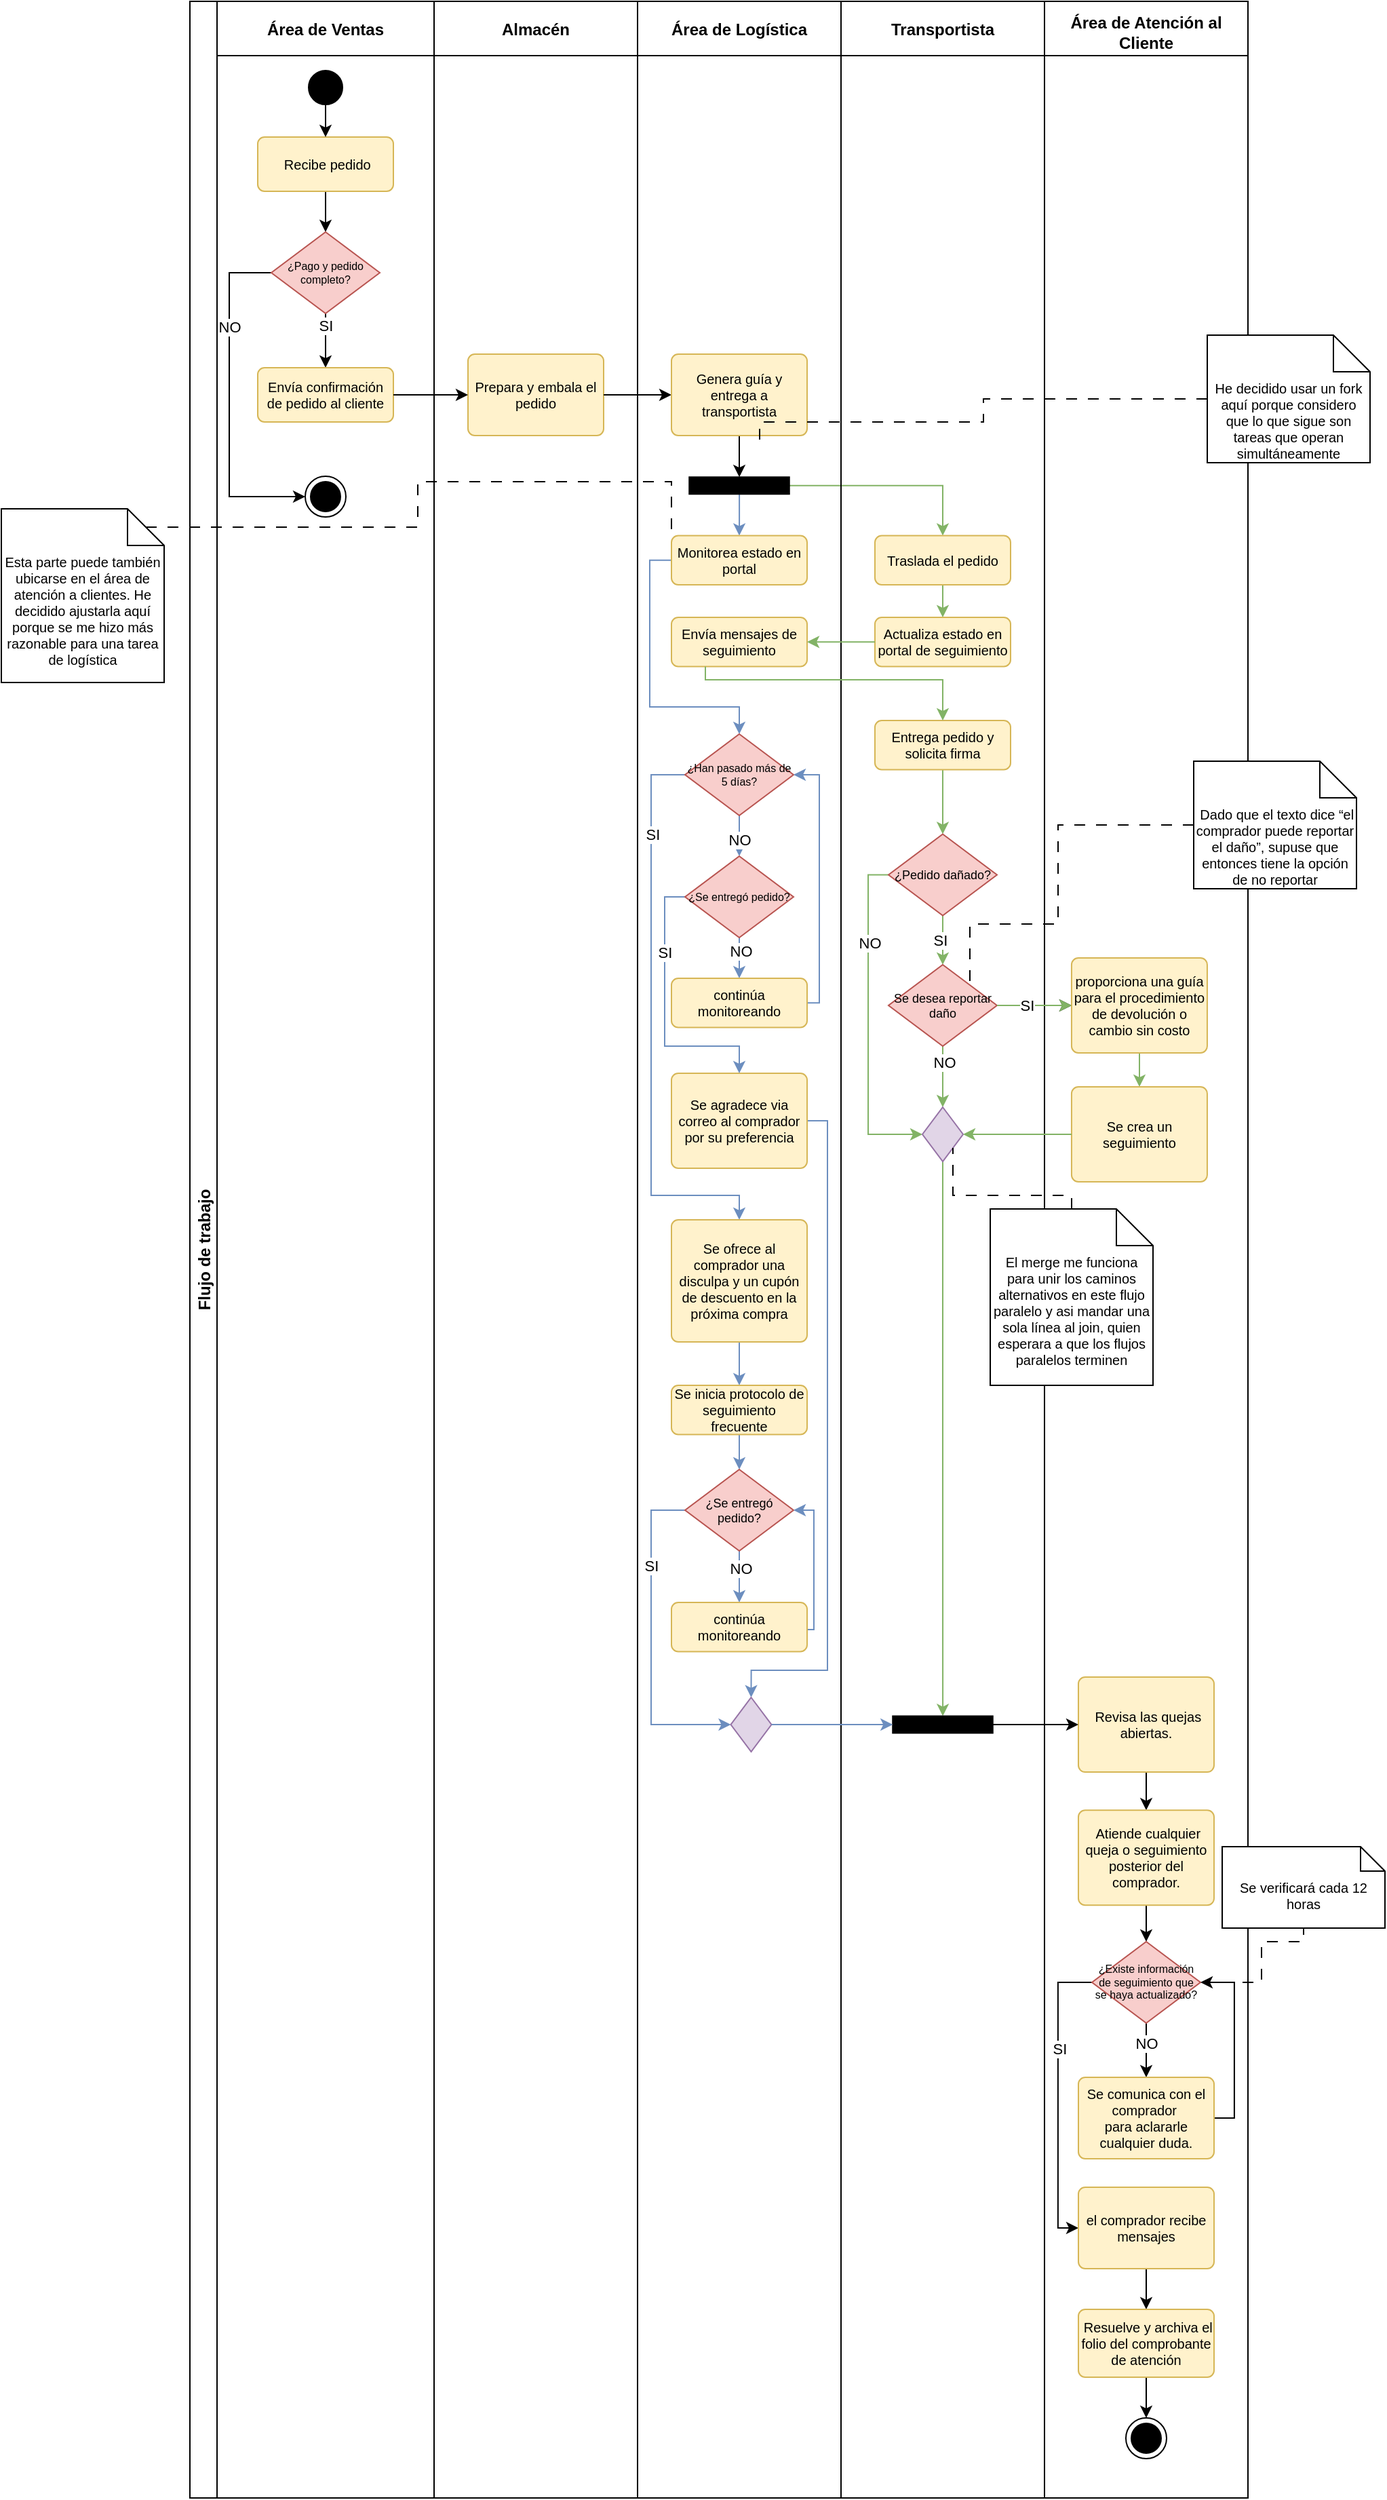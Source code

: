 <mxfile version="27.2.0">
  <diagram id="prtHgNgQTEPvFCAcTncT" name="Page-1">
    <mxGraphModel dx="1240" dy="719" grid="1" gridSize="10" guides="1" tooltips="1" connect="1" arrows="1" fold="1" page="1" pageScale="1" pageWidth="850" pageHeight="1100" math="0" shadow="0">
      <root>
        <mxCell id="0" />
        <mxCell id="1" parent="0" />
        <mxCell id="X4aFPbSFeugiYp7vMUb8-85" value="Flujo de trabajo" style="swimlane;childLayout=stackLayout;resizeParent=1;resizeParentMax=0;startSize=20;horizontal=0;horizontalStack=1;" parent="1" vertex="1">
          <mxGeometry x="179" y="50" width="780" height="1840" as="geometry" />
        </mxCell>
        <mxCell id="X4aFPbSFeugiYp7vMUb8-86" value="Área de Ventas" style="swimlane;startSize=40;" parent="X4aFPbSFeugiYp7vMUb8-85" vertex="1">
          <mxGeometry x="20" width="160" height="1840" as="geometry">
            <mxRectangle x="20" width="40" height="480" as="alternateBounds" />
          </mxGeometry>
        </mxCell>
        <mxCell id="X4aFPbSFeugiYp7vMUb8-97" style="edgeStyle=orthogonalEdgeStyle;rounded=0;orthogonalLoop=1;jettySize=auto;html=1;" parent="X4aFPbSFeugiYp7vMUb8-86" source="X4aFPbSFeugiYp7vMUb8-92" target="X4aFPbSFeugiYp7vMUb8-96" edge="1">
          <mxGeometry relative="1" as="geometry" />
        </mxCell>
        <mxCell id="X4aFPbSFeugiYp7vMUb8-92" value="&amp;nbsp;Recibe pedido" style="html=1;align=center;verticalAlign=middle;rounded=1;absoluteArcSize=1;arcSize=10;dashed=0;whiteSpace=wrap;fontSize=10;fillColor=#fff2cc;strokeColor=#d6b656;" parent="X4aFPbSFeugiYp7vMUb8-86" vertex="1">
          <mxGeometry x="30" y="100" width="100" height="40" as="geometry" />
        </mxCell>
        <mxCell id="X4aFPbSFeugiYp7vMUb8-112" style="edgeStyle=orthogonalEdgeStyle;rounded=0;orthogonalLoop=1;jettySize=auto;html=1;" parent="X4aFPbSFeugiYp7vMUb8-86" source="X4aFPbSFeugiYp7vMUb8-96" target="X4aFPbSFeugiYp7vMUb8-111" edge="1">
          <mxGeometry relative="1" as="geometry" />
        </mxCell>
        <mxCell id="X4aFPbSFeugiYp7vMUb8-113" value="SI" style="edgeLabel;html=1;align=center;verticalAlign=middle;resizable=0;points=[];" parent="X4aFPbSFeugiYp7vMUb8-112" connectable="0" vertex="1">
          <mxGeometry x="-0.582" relative="1" as="geometry">
            <mxPoint as="offset" />
          </mxGeometry>
        </mxCell>
        <mxCell id="X4aFPbSFeugiYp7vMUb8-292" style="edgeStyle=orthogonalEdgeStyle;rounded=0;orthogonalLoop=1;jettySize=auto;html=1;entryX=0;entryY=0.5;entryDx=0;entryDy=0;" parent="X4aFPbSFeugiYp7vMUb8-86" source="X4aFPbSFeugiYp7vMUb8-96" target="X4aFPbSFeugiYp7vMUb8-291" edge="1">
          <mxGeometry relative="1" as="geometry">
            <mxPoint x="59" y="370" as="targetPoint" />
            <Array as="points">
              <mxPoint x="9" y="200" />
              <mxPoint x="9" y="365" />
            </Array>
          </mxGeometry>
        </mxCell>
        <mxCell id="X4aFPbSFeugiYp7vMUb8-293" value="NO" style="edgeLabel;html=1;align=center;verticalAlign=middle;resizable=0;points=[];" parent="X4aFPbSFeugiYp7vMUb8-292" connectable="0" vertex="1">
          <mxGeometry x="-0.441" relative="1" as="geometry">
            <mxPoint as="offset" />
          </mxGeometry>
        </mxCell>
        <mxCell id="X4aFPbSFeugiYp7vMUb8-96" value="¿Pago y pedido completo?" style="rhombus;whiteSpace=wrap;fontSize=8;fillColor=#f8cecc;strokeColor=#b85450;" parent="X4aFPbSFeugiYp7vMUb8-86" vertex="1">
          <mxGeometry x="40" y="170" width="80" height="60" as="geometry" />
        </mxCell>
        <mxCell id="X4aFPbSFeugiYp7vMUb8-111" value="Envía confirmación de pedido al cliente" style="html=1;align=center;verticalAlign=middle;rounded=1;absoluteArcSize=1;arcSize=10;dashed=0;whiteSpace=wrap;fontSize=10;fillColor=#fff2cc;strokeColor=#d6b656;" parent="X4aFPbSFeugiYp7vMUb8-86" vertex="1">
          <mxGeometry x="30" y="270" width="100" height="40" as="geometry" />
        </mxCell>
        <mxCell id="X4aFPbSFeugiYp7vMUb8-291" value="" style="ellipse;html=1;shape=endState;fillColor=strokeColor;" parent="X4aFPbSFeugiYp7vMUb8-86" vertex="1">
          <mxGeometry x="65" y="350" width="30" height="30" as="geometry" />
        </mxCell>
        <mxCell id="X4aFPbSFeugiYp7vMUb8-299" style="edgeStyle=orthogonalEdgeStyle;rounded=0;orthogonalLoop=1;jettySize=auto;html=1;" parent="X4aFPbSFeugiYp7vMUb8-86" source="X4aFPbSFeugiYp7vMUb8-298" target="X4aFPbSFeugiYp7vMUb8-92" edge="1">
          <mxGeometry relative="1" as="geometry" />
        </mxCell>
        <mxCell id="X4aFPbSFeugiYp7vMUb8-298" value="" style="ellipse;fillColor=strokeColor;html=1;" parent="X4aFPbSFeugiYp7vMUb8-86" vertex="1">
          <mxGeometry x="67.5" y="51" width="25" height="25" as="geometry" />
        </mxCell>
        <mxCell id="X4aFPbSFeugiYp7vMUb8-87" value="Almacén" style="swimlane;startSize=40;" parent="X4aFPbSFeugiYp7vMUb8-85" vertex="1">
          <mxGeometry x="180" width="150" height="1840" as="geometry" />
        </mxCell>
        <mxCell id="X4aFPbSFeugiYp7vMUb8-114" value="Prepara y embala el pedido" style="html=1;align=center;verticalAlign=middle;rounded=1;absoluteArcSize=1;arcSize=10;dashed=0;whiteSpace=wrap;fontSize=10;fillColor=#fff2cc;strokeColor=#d6b656;" parent="X4aFPbSFeugiYp7vMUb8-87" vertex="1">
          <mxGeometry x="25" y="260" width="100" height="60" as="geometry" />
        </mxCell>
        <mxCell id="X4aFPbSFeugiYp7vMUb8-120" style="edgeStyle=orthogonalEdgeStyle;rounded=0;orthogonalLoop=1;jettySize=auto;html=1;" parent="X4aFPbSFeugiYp7vMUb8-85" source="X4aFPbSFeugiYp7vMUb8-111" target="X4aFPbSFeugiYp7vMUb8-114" edge="1">
          <mxGeometry relative="1" as="geometry" />
        </mxCell>
        <mxCell id="X4aFPbSFeugiYp7vMUb8-123" style="edgeStyle=orthogonalEdgeStyle;rounded=0;orthogonalLoop=1;jettySize=auto;html=1;fillColor=#d5e8d4;strokeColor=#82b366;" parent="X4aFPbSFeugiYp7vMUb8-85" source="X4aFPbSFeugiYp7vMUb8-117" target="X4aFPbSFeugiYp7vMUb8-122" edge="1">
          <mxGeometry relative="1" as="geometry" />
        </mxCell>
        <mxCell id="X4aFPbSFeugiYp7vMUb8-191" style="edgeStyle=orthogonalEdgeStyle;rounded=0;orthogonalLoop=1;jettySize=auto;html=1;" parent="X4aFPbSFeugiYp7vMUb8-85" source="X4aFPbSFeugiYp7vMUb8-114" target="X4aFPbSFeugiYp7vMUb8-116" edge="1">
          <mxGeometry relative="1" as="geometry" />
        </mxCell>
        <mxCell id="X4aFPbSFeugiYp7vMUb8-240" value="" style="edgeStyle=orthogonalEdgeStyle;rounded=0;orthogonalLoop=1;jettySize=auto;html=1;" parent="X4aFPbSFeugiYp7vMUb8-85" source="X4aFPbSFeugiYp7vMUb8-190" target="X4aFPbSFeugiYp7vMUb8-237" edge="1">
          <mxGeometry relative="1" as="geometry" />
        </mxCell>
        <mxCell id="X4aFPbSFeugiYp7vMUb8-88" value="Área de Logística" style="swimlane;startSize=40;" parent="X4aFPbSFeugiYp7vMUb8-85" vertex="1">
          <mxGeometry x="330" width="150" height="1840" as="geometry" />
        </mxCell>
        <mxCell id="X4aFPbSFeugiYp7vMUb8-121" style="edgeStyle=orthogonalEdgeStyle;rounded=0;orthogonalLoop=1;jettySize=auto;html=1;" parent="X4aFPbSFeugiYp7vMUb8-88" source="X4aFPbSFeugiYp7vMUb8-116" target="X4aFPbSFeugiYp7vMUb8-117" edge="1">
          <mxGeometry relative="1" as="geometry" />
        </mxCell>
        <mxCell id="X4aFPbSFeugiYp7vMUb8-116" value="Genera guía y entrega a transportista" style="html=1;align=center;verticalAlign=middle;rounded=1;absoluteArcSize=1;arcSize=10;dashed=0;whiteSpace=wrap;fontSize=10;fillColor=#fff2cc;strokeColor=#d6b656;" parent="X4aFPbSFeugiYp7vMUb8-88" vertex="1">
          <mxGeometry x="25.0" y="260" width="100" height="60" as="geometry" />
        </mxCell>
        <mxCell id="X4aFPbSFeugiYp7vMUb8-188" style="edgeStyle=orthogonalEdgeStyle;rounded=0;orthogonalLoop=1;jettySize=auto;html=1;fillColor=#dae8fc;strokeColor=#6c8ebf;" parent="X4aFPbSFeugiYp7vMUb8-88" source="X4aFPbSFeugiYp7vMUb8-117" target="X4aFPbSFeugiYp7vMUb8-124" edge="1">
          <mxGeometry relative="1" as="geometry" />
        </mxCell>
        <mxCell id="X4aFPbSFeugiYp7vMUb8-117" value="" style="html=1;points=[];perimeter=orthogonalPerimeter;fillColor=strokeColor;rotation=90;" parent="X4aFPbSFeugiYp7vMUb8-88" vertex="1">
          <mxGeometry x="68.75" y="320" width="12.5" height="73.75" as="geometry" />
        </mxCell>
        <mxCell id="L2wEwtjs7o9WBdXOs2I6-11" style="edgeStyle=orthogonalEdgeStyle;rounded=0;orthogonalLoop=1;jettySize=auto;html=1;entryX=0.5;entryY=0;entryDx=0;entryDy=0;fillColor=#dae8fc;strokeColor=#6c8ebf;" edge="1" parent="X4aFPbSFeugiYp7vMUb8-88" source="X4aFPbSFeugiYp7vMUb8-124" target="L2wEwtjs7o9WBdXOs2I6-8">
          <mxGeometry relative="1" as="geometry">
            <mxPoint x="20" y="540" as="targetPoint" />
            <Array as="points">
              <mxPoint x="9" y="412" />
              <mxPoint x="9" y="520" />
              <mxPoint x="75" y="520" />
            </Array>
          </mxGeometry>
        </mxCell>
        <mxCell id="X4aFPbSFeugiYp7vMUb8-124" value="Monitorea estado en portal" style="html=1;align=center;verticalAlign=middle;rounded=1;absoluteArcSize=1;arcSize=10;dashed=0;whiteSpace=wrap;fontSize=10;fillColor=#fff2cc;strokeColor=#d6b656;" parent="X4aFPbSFeugiYp7vMUb8-88" vertex="1">
          <mxGeometry x="25" y="393.75" width="100" height="36.24" as="geometry" />
        </mxCell>
        <mxCell id="X4aFPbSFeugiYp7vMUb8-173" value="Envía mensajes de seguimiento" style="html=1;align=center;verticalAlign=middle;rounded=1;absoluteArcSize=1;arcSize=10;dashed=0;whiteSpace=wrap;fontSize=10;fillColor=#fff2cc;strokeColor=#d6b656;" parent="X4aFPbSFeugiYp7vMUb8-88" vertex="1">
          <mxGeometry x="25" y="454" width="100" height="36.24" as="geometry" />
        </mxCell>
        <mxCell id="L2wEwtjs7o9WBdXOs2I6-83" style="edgeStyle=orthogonalEdgeStyle;rounded=0;orthogonalLoop=1;jettySize=auto;html=1;entryX=0.5;entryY=0;entryDx=0;entryDy=0;fillColor=#dae8fc;strokeColor=#6c8ebf;" edge="1" parent="X4aFPbSFeugiYp7vMUb8-88" source="X4aFPbSFeugiYp7vMUb8-231" target="L2wEwtjs7o9WBdXOs2I6-84">
          <mxGeometry relative="1" as="geometry">
            <mxPoint x="140" y="1280" as="targetPoint" />
            <Array as="points">
              <mxPoint x="140" y="825" />
              <mxPoint x="140" y="1230" />
              <mxPoint x="84" y="1230" />
            </Array>
          </mxGeometry>
        </mxCell>
        <mxCell id="X4aFPbSFeugiYp7vMUb8-231" value="&lt;div&gt;&lt;div&gt;Se agradece via correo al comprador por su preferencia&lt;/div&gt;&lt;/div&gt;" style="html=1;align=center;verticalAlign=middle;rounded=1;absoluteArcSize=1;arcSize=10;dashed=0;whiteSpace=wrap;fontSize=10;fillColor=#fff2cc;strokeColor=#d6b656;" parent="X4aFPbSFeugiYp7vMUb8-88" vertex="1">
          <mxGeometry x="25" y="790" width="100" height="70" as="geometry" />
        </mxCell>
        <mxCell id="L2wEwtjs7o9WBdXOs2I6-41" style="edgeStyle=orthogonalEdgeStyle;rounded=0;orthogonalLoop=1;jettySize=auto;html=1;fillColor=#dae8fc;strokeColor=#6c8ebf;" edge="1" parent="X4aFPbSFeugiYp7vMUb8-88" source="L2wEwtjs7o9WBdXOs2I6-8" target="L2wEwtjs7o9WBdXOs2I6-18">
          <mxGeometry relative="1" as="geometry">
            <Array as="points">
              <mxPoint x="75" y="620" />
              <mxPoint x="75" y="620" />
            </Array>
          </mxGeometry>
        </mxCell>
        <mxCell id="L2wEwtjs7o9WBdXOs2I6-43" value="NO" style="edgeLabel;html=1;align=center;verticalAlign=middle;resizable=0;points=[];" vertex="1" connectable="0" parent="L2wEwtjs7o9WBdXOs2I6-41">
          <mxGeometry x="0.213" y="1" relative="1" as="geometry">
            <mxPoint x="-1" as="offset" />
          </mxGeometry>
        </mxCell>
        <mxCell id="L2wEwtjs7o9WBdXOs2I6-52" style="edgeStyle=orthogonalEdgeStyle;rounded=0;orthogonalLoop=1;jettySize=auto;html=1;entryX=0.5;entryY=0;entryDx=0;entryDy=0;fillColor=#dae8fc;strokeColor=#6c8ebf;" edge="1" parent="X4aFPbSFeugiYp7vMUb8-88" source="L2wEwtjs7o9WBdXOs2I6-8" target="X4aFPbSFeugiYp7vMUb8-183">
          <mxGeometry relative="1" as="geometry">
            <mxPoint x="35" y="910" as="targetPoint" />
            <Array as="points">
              <mxPoint x="10" y="570" />
              <mxPoint x="10" y="880" />
              <mxPoint x="75" y="880" />
            </Array>
          </mxGeometry>
        </mxCell>
        <mxCell id="L2wEwtjs7o9WBdXOs2I6-53" value="SI" style="edgeLabel;html=1;align=center;verticalAlign=middle;resizable=0;points=[];" vertex="1" connectable="0" parent="L2wEwtjs7o9WBdXOs2I6-52">
          <mxGeometry x="-0.556" y="1" relative="1" as="geometry">
            <mxPoint y="-24" as="offset" />
          </mxGeometry>
        </mxCell>
        <mxCell id="L2wEwtjs7o9WBdXOs2I6-8" value="¿Han pasado más de 5 días?" style="rhombus;whiteSpace=wrap;fontSize=8;fillColor=#f8cecc;strokeColor=#b85450;" vertex="1" parent="X4aFPbSFeugiYp7vMUb8-88">
          <mxGeometry x="35" y="540" width="80" height="60" as="geometry" />
        </mxCell>
        <mxCell id="L2wEwtjs7o9WBdXOs2I6-48" style="edgeStyle=orthogonalEdgeStyle;rounded=0;orthogonalLoop=1;jettySize=auto;html=1;fillColor=#dae8fc;strokeColor=#6c8ebf;" edge="1" parent="X4aFPbSFeugiYp7vMUb8-88" source="L2wEwtjs7o9WBdXOs2I6-18" target="L2wEwtjs7o9WBdXOs2I6-19">
          <mxGeometry relative="1" as="geometry" />
        </mxCell>
        <mxCell id="L2wEwtjs7o9WBdXOs2I6-49" value="NO" style="edgeLabel;html=1;align=center;verticalAlign=middle;resizable=0;points=[];" vertex="1" connectable="0" parent="L2wEwtjs7o9WBdXOs2I6-48">
          <mxGeometry x="0.5" y="1" relative="1" as="geometry">
            <mxPoint y="-8" as="offset" />
          </mxGeometry>
        </mxCell>
        <mxCell id="L2wEwtjs7o9WBdXOs2I6-57" style="edgeStyle=orthogonalEdgeStyle;rounded=0;orthogonalLoop=1;jettySize=auto;html=1;entryX=0.5;entryY=0;entryDx=0;entryDy=0;fillColor=#dae8fc;strokeColor=#6c8ebf;" edge="1" parent="X4aFPbSFeugiYp7vMUb8-88" source="L2wEwtjs7o9WBdXOs2I6-18" target="X4aFPbSFeugiYp7vMUb8-231">
          <mxGeometry relative="1" as="geometry">
            <Array as="points">
              <mxPoint x="20" y="660" />
              <mxPoint x="20" y="770" />
              <mxPoint x="75" y="770" />
            </Array>
          </mxGeometry>
        </mxCell>
        <mxCell id="L2wEwtjs7o9WBdXOs2I6-61" value="SI" style="edgeLabel;html=1;align=center;verticalAlign=middle;resizable=0;points=[];" vertex="1" connectable="0" parent="L2wEwtjs7o9WBdXOs2I6-57">
          <mxGeometry x="-0.44" relative="1" as="geometry">
            <mxPoint as="offset" />
          </mxGeometry>
        </mxCell>
        <mxCell id="L2wEwtjs7o9WBdXOs2I6-18" value="¿Se entregó pedido?" style="rhombus;whiteSpace=wrap;fontSize=8;fillColor=#f8cecc;strokeColor=#b85450;" vertex="1" parent="X4aFPbSFeugiYp7vMUb8-88">
          <mxGeometry x="35" y="630" width="80" height="60" as="geometry" />
        </mxCell>
        <mxCell id="L2wEwtjs7o9WBdXOs2I6-50" style="edgeStyle=orthogonalEdgeStyle;rounded=0;orthogonalLoop=1;jettySize=auto;html=1;entryX=1;entryY=0.5;entryDx=0;entryDy=0;fillColor=#dae8fc;strokeColor=#6c8ebf;" edge="1" parent="X4aFPbSFeugiYp7vMUb8-88" source="L2wEwtjs7o9WBdXOs2I6-19" target="L2wEwtjs7o9WBdXOs2I6-8">
          <mxGeometry relative="1" as="geometry">
            <Array as="points">
              <mxPoint x="134" y="738" />
              <mxPoint x="134" y="570" />
            </Array>
          </mxGeometry>
        </mxCell>
        <mxCell id="L2wEwtjs7o9WBdXOs2I6-19" value="continúa monitoreando" style="html=1;align=center;verticalAlign=middle;rounded=1;absoluteArcSize=1;arcSize=10;dashed=0;whiteSpace=wrap;fontSize=10;fillColor=#fff2cc;strokeColor=#d6b656;" vertex="1" parent="X4aFPbSFeugiYp7vMUb8-88">
          <mxGeometry x="25" y="720" width="100" height="36.24" as="geometry" />
        </mxCell>
        <mxCell id="L2wEwtjs7o9WBdXOs2I6-65" style="edgeStyle=orthogonalEdgeStyle;rounded=0;orthogonalLoop=1;jettySize=auto;html=1;fillColor=#dae8fc;strokeColor=#6c8ebf;" edge="1" parent="X4aFPbSFeugiYp7vMUb8-88" source="X4aFPbSFeugiYp7vMUb8-183" target="L2wEwtjs7o9WBdXOs2I6-64">
          <mxGeometry relative="1" as="geometry" />
        </mxCell>
        <mxCell id="X4aFPbSFeugiYp7vMUb8-183" value="&lt;div&gt;Se&amp;nbsp;&lt;span style=&quot;background-color: transparent; color: light-dark(rgb(0, 0, 0), rgb(255, 255, 255));&quot;&gt;ofrece al comprador una disculpa y un cupón de descuento en la próxima compra&lt;/span&gt;&lt;/div&gt;" style="html=1;align=center;verticalAlign=middle;rounded=1;absoluteArcSize=1;arcSize=10;dashed=0;whiteSpace=wrap;fontSize=10;fillColor=#fff2cc;strokeColor=#d6b656;" parent="X4aFPbSFeugiYp7vMUb8-88" vertex="1">
          <mxGeometry x="25" y="898" width="100" height="90" as="geometry" />
        </mxCell>
        <mxCell id="L2wEwtjs7o9WBdXOs2I6-67" style="edgeStyle=orthogonalEdgeStyle;rounded=0;orthogonalLoop=1;jettySize=auto;html=1;fillColor=#dae8fc;strokeColor=#6c8ebf;" edge="1" parent="X4aFPbSFeugiYp7vMUb8-88" source="L2wEwtjs7o9WBdXOs2I6-64" target="L2wEwtjs7o9WBdXOs2I6-66">
          <mxGeometry relative="1" as="geometry" />
        </mxCell>
        <mxCell id="L2wEwtjs7o9WBdXOs2I6-64" value="Se inicia protocolo de seguimiento frecuente" style="html=1;align=center;verticalAlign=middle;rounded=1;absoluteArcSize=1;arcSize=10;dashed=0;whiteSpace=wrap;fontSize=10;fillColor=#fff2cc;strokeColor=#d6b656;" vertex="1" parent="X4aFPbSFeugiYp7vMUb8-88">
          <mxGeometry x="25" y="1020" width="100" height="36.24" as="geometry" />
        </mxCell>
        <mxCell id="L2wEwtjs7o9WBdXOs2I6-69" style="edgeStyle=orthogonalEdgeStyle;rounded=0;orthogonalLoop=1;jettySize=auto;html=1;fillColor=#dae8fc;strokeColor=#6c8ebf;" edge="1" parent="X4aFPbSFeugiYp7vMUb8-88" source="L2wEwtjs7o9WBdXOs2I6-66" target="L2wEwtjs7o9WBdXOs2I6-68">
          <mxGeometry relative="1" as="geometry" />
        </mxCell>
        <mxCell id="L2wEwtjs7o9WBdXOs2I6-71" value="NO" style="edgeLabel;html=1;align=center;verticalAlign=middle;resizable=0;points=[];" vertex="1" connectable="0" parent="L2wEwtjs7o9WBdXOs2I6-69">
          <mxGeometry x="-0.395" y="1" relative="1" as="geometry">
            <mxPoint as="offset" />
          </mxGeometry>
        </mxCell>
        <mxCell id="L2wEwtjs7o9WBdXOs2I6-85" style="edgeStyle=orthogonalEdgeStyle;rounded=0;orthogonalLoop=1;jettySize=auto;html=1;entryX=0;entryY=0.5;entryDx=0;entryDy=0;fillColor=#dae8fc;strokeColor=#6c8ebf;" edge="1" parent="X4aFPbSFeugiYp7vMUb8-88" source="L2wEwtjs7o9WBdXOs2I6-66" target="L2wEwtjs7o9WBdXOs2I6-84">
          <mxGeometry relative="1" as="geometry">
            <Array as="points">
              <mxPoint x="10" y="1112" />
              <mxPoint x="10" y="1270" />
            </Array>
          </mxGeometry>
        </mxCell>
        <mxCell id="L2wEwtjs7o9WBdXOs2I6-86" value="SI" style="edgeLabel;html=1;align=center;verticalAlign=middle;resizable=0;points=[];" vertex="1" connectable="0" parent="L2wEwtjs7o9WBdXOs2I6-85">
          <mxGeometry x="-0.457" relative="1" as="geometry">
            <mxPoint as="offset" />
          </mxGeometry>
        </mxCell>
        <mxCell id="L2wEwtjs7o9WBdXOs2I6-66" value="¿Se entregó pedido?" style="rhombus;whiteSpace=wrap;fontSize=9;fillColor=#f8cecc;strokeColor=#b85450;" vertex="1" parent="X4aFPbSFeugiYp7vMUb8-88">
          <mxGeometry x="35" y="1082" width="80" height="60" as="geometry" />
        </mxCell>
        <mxCell id="L2wEwtjs7o9WBdXOs2I6-81" style="edgeStyle=orthogonalEdgeStyle;rounded=0;orthogonalLoop=1;jettySize=auto;html=1;entryX=1;entryY=0.5;entryDx=0;entryDy=0;fillColor=#dae8fc;strokeColor=#6c8ebf;" edge="1" parent="X4aFPbSFeugiYp7vMUb8-88" source="L2wEwtjs7o9WBdXOs2I6-68" target="L2wEwtjs7o9WBdXOs2I6-66">
          <mxGeometry relative="1" as="geometry">
            <Array as="points">
              <mxPoint x="130" y="1200" />
              <mxPoint x="130" y="1112" />
            </Array>
          </mxGeometry>
        </mxCell>
        <mxCell id="L2wEwtjs7o9WBdXOs2I6-68" value="continúa monitoreando" style="html=1;align=center;verticalAlign=middle;rounded=1;absoluteArcSize=1;arcSize=10;dashed=0;whiteSpace=wrap;fontSize=10;fillColor=#fff2cc;strokeColor=#d6b656;" vertex="1" parent="X4aFPbSFeugiYp7vMUb8-88">
          <mxGeometry x="25" y="1180" width="100" height="36.24" as="geometry" />
        </mxCell>
        <mxCell id="L2wEwtjs7o9WBdXOs2I6-84" value="" style="rhombus;fillColor=#e1d5e7;strokeColor=#9673a6;" vertex="1" parent="X4aFPbSFeugiYp7vMUb8-88">
          <mxGeometry x="68.75" y="1250" width="30" height="40" as="geometry" />
        </mxCell>
        <mxCell id="X4aFPbSFeugiYp7vMUb8-90" value="Transportista" style="swimlane;startSize=40;" parent="X4aFPbSFeugiYp7vMUb8-85" vertex="1">
          <mxGeometry x="480" width="150" height="1840" as="geometry" />
        </mxCell>
        <mxCell id="L2wEwtjs7o9WBdXOs2I6-6" style="edgeStyle=orthogonalEdgeStyle;rounded=0;orthogonalLoop=1;jettySize=auto;html=1;fillColor=#d5e8d4;strokeColor=#82b366;" edge="1" parent="X4aFPbSFeugiYp7vMUb8-90" source="X4aFPbSFeugiYp7vMUb8-122" target="X4aFPbSFeugiYp7vMUb8-128">
          <mxGeometry relative="1" as="geometry" />
        </mxCell>
        <mxCell id="X4aFPbSFeugiYp7vMUb8-122" value="Traslada el pedido" style="html=1;align=center;verticalAlign=middle;rounded=1;absoluteArcSize=1;arcSize=10;dashed=0;whiteSpace=wrap;fontSize=10;fillColor=#fff2cc;strokeColor=#d6b656;" parent="X4aFPbSFeugiYp7vMUb8-90" vertex="1">
          <mxGeometry x="25" y="393.75" width="100" height="36.24" as="geometry" />
        </mxCell>
        <mxCell id="X4aFPbSFeugiYp7vMUb8-128" value="Actualiza estado en portal de seguimiento" style="html=1;align=center;verticalAlign=middle;rounded=1;absoluteArcSize=1;arcSize=10;dashed=0;whiteSpace=wrap;fontSize=10;fillColor=#fff2cc;strokeColor=#d6b656;" parent="X4aFPbSFeugiYp7vMUb8-90" vertex="1">
          <mxGeometry x="25" y="454" width="100" height="36.24" as="geometry" />
        </mxCell>
        <mxCell id="X4aFPbSFeugiYp7vMUb8-134" style="edgeStyle=orthogonalEdgeStyle;rounded=0;orthogonalLoop=1;jettySize=auto;html=1;fillColor=#d5e8d4;strokeColor=#82b366;" parent="X4aFPbSFeugiYp7vMUb8-90" source="X4aFPbSFeugiYp7vMUb8-129" target="X4aFPbSFeugiYp7vMUb8-131" edge="1">
          <mxGeometry relative="1" as="geometry" />
        </mxCell>
        <mxCell id="X4aFPbSFeugiYp7vMUb8-129" value="Entrega pedido y solicita firma" style="html=1;align=center;verticalAlign=middle;rounded=1;absoluteArcSize=1;arcSize=10;dashed=0;whiteSpace=wrap;fontSize=10;fillColor=#fff2cc;strokeColor=#d6b656;" parent="X4aFPbSFeugiYp7vMUb8-90" vertex="1">
          <mxGeometry x="25" y="530" width="100" height="36.24" as="geometry" />
        </mxCell>
        <mxCell id="X4aFPbSFeugiYp7vMUb8-238" style="edgeStyle=orthogonalEdgeStyle;rounded=0;orthogonalLoop=1;jettySize=auto;html=1;fillColor=#d5e8d4;strokeColor=#82b366;" parent="X4aFPbSFeugiYp7vMUb8-90" source="X4aFPbSFeugiYp7vMUb8-131" target="X4aFPbSFeugiYp7vMUb8-190" edge="1">
          <mxGeometry relative="1" as="geometry" />
        </mxCell>
        <mxCell id="X4aFPbSFeugiYp7vMUb8-239" value="SI" style="edgeLabel;html=1;align=center;verticalAlign=middle;resizable=0;points=[];" parent="X4aFPbSFeugiYp7vMUb8-238" connectable="0" vertex="1">
          <mxGeometry x="0.161" y="-2" relative="1" as="geometry">
            <mxPoint as="offset" />
          </mxGeometry>
        </mxCell>
        <mxCell id="L2wEwtjs7o9WBdXOs2I6-75" style="edgeStyle=orthogonalEdgeStyle;rounded=0;orthogonalLoop=1;jettySize=auto;html=1;entryX=0;entryY=0.5;entryDx=0;entryDy=0;fillColor=#d5e8d4;strokeColor=#82b366;" edge="1" parent="X4aFPbSFeugiYp7vMUb8-90" source="X4aFPbSFeugiYp7vMUb8-131" target="wYbwdzO72vhCXfVXJBvd-8">
          <mxGeometry relative="1" as="geometry">
            <Array as="points">
              <mxPoint x="20" y="644" />
              <mxPoint x="20" y="835" />
            </Array>
          </mxGeometry>
        </mxCell>
        <mxCell id="L2wEwtjs7o9WBdXOs2I6-78" value="NO" style="edgeLabel;html=1;align=center;verticalAlign=middle;resizable=0;points=[];" vertex="1" connectable="0" parent="L2wEwtjs7o9WBdXOs2I6-75">
          <mxGeometry x="-0.468" y="1" relative="1" as="geometry">
            <mxPoint as="offset" />
          </mxGeometry>
        </mxCell>
        <mxCell id="X4aFPbSFeugiYp7vMUb8-131" value="¿Pedido dañado?" style="rhombus;whiteSpace=wrap;fontSize=9;fillColor=#f8cecc;strokeColor=#b85450;" parent="X4aFPbSFeugiYp7vMUb8-90" vertex="1">
          <mxGeometry x="35" y="613.75" width="80" height="60" as="geometry" />
        </mxCell>
        <mxCell id="L2wEwtjs7o9WBdXOs2I6-76" style="edgeStyle=orthogonalEdgeStyle;rounded=0;orthogonalLoop=1;jettySize=auto;html=1;fillColor=#d5e8d4;strokeColor=#82b366;" edge="1" parent="X4aFPbSFeugiYp7vMUb8-90" source="X4aFPbSFeugiYp7vMUb8-190" target="wYbwdzO72vhCXfVXJBvd-8">
          <mxGeometry relative="1" as="geometry" />
        </mxCell>
        <mxCell id="L2wEwtjs7o9WBdXOs2I6-77" value="NO" style="edgeLabel;html=1;align=center;verticalAlign=middle;resizable=0;points=[];" vertex="1" connectable="0" parent="L2wEwtjs7o9WBdXOs2I6-76">
          <mxGeometry x="-0.497" y="1" relative="1" as="geometry">
            <mxPoint as="offset" />
          </mxGeometry>
        </mxCell>
        <mxCell id="X4aFPbSFeugiYp7vMUb8-190" value="Se desea reportar daño" style="rhombus;whiteSpace=wrap;fontSize=9;fillColor=#f8cecc;strokeColor=#b85450;" parent="X4aFPbSFeugiYp7vMUb8-90" vertex="1">
          <mxGeometry x="35" y="710" width="80" height="60" as="geometry" />
        </mxCell>
        <mxCell id="L2wEwtjs7o9WBdXOs2I6-88" style="edgeStyle=orthogonalEdgeStyle;rounded=0;orthogonalLoop=1;jettySize=auto;html=1;fillColor=#d5e8d4;strokeColor=#82b366;" edge="1" parent="X4aFPbSFeugiYp7vMUb8-90" source="wYbwdzO72vhCXfVXJBvd-8" target="L2wEwtjs7o9WBdXOs2I6-80">
          <mxGeometry relative="1" as="geometry" />
        </mxCell>
        <mxCell id="wYbwdzO72vhCXfVXJBvd-8" value="" style="rhombus;fillColor=#e1d5e7;strokeColor=#9673a6;" parent="X4aFPbSFeugiYp7vMUb8-90" vertex="1">
          <mxGeometry x="60" y="815" width="30" height="40" as="geometry" />
        </mxCell>
        <mxCell id="L2wEwtjs7o9WBdXOs2I6-80" value="" style="html=1;points=[];perimeter=orthogonalPerimeter;fillColor=strokeColor;rotation=90;" vertex="1" parent="X4aFPbSFeugiYp7vMUb8-90">
          <mxGeometry x="68.75" y="1233.13" width="12.5" height="73.75" as="geometry" />
        </mxCell>
        <mxCell id="X4aFPbSFeugiYp7vMUb8-91" value="Área de Atención al Cliente" style="swimlane;startSize=40;whiteSpace=wrap;verticalAlign=bottom;" parent="X4aFPbSFeugiYp7vMUb8-85" vertex="1">
          <mxGeometry x="630" width="150" height="1840" as="geometry" />
        </mxCell>
        <mxCell id="L2wEwtjs7o9WBdXOs2I6-91" style="edgeStyle=orthogonalEdgeStyle;rounded=0;orthogonalLoop=1;jettySize=auto;html=1;fillColor=#d5e8d4;strokeColor=#82b366;" edge="1" parent="X4aFPbSFeugiYp7vMUb8-91" source="X4aFPbSFeugiYp7vMUb8-237" target="L2wEwtjs7o9WBdXOs2I6-90">
          <mxGeometry relative="1" as="geometry">
            <Array as="points">
              <mxPoint x="70" y="790" />
              <mxPoint x="70" y="790" />
            </Array>
          </mxGeometry>
        </mxCell>
        <mxCell id="X4aFPbSFeugiYp7vMUb8-237" value="&lt;div&gt;proporciona una guía para el procedimiento de devolución o cambio sin costo&lt;/div&gt;" style="html=1;align=center;verticalAlign=middle;rounded=1;absoluteArcSize=1;arcSize=10;dashed=0;whiteSpace=wrap;fontSize=10;fillColor=#fff2cc;strokeColor=#d6b656;" parent="X4aFPbSFeugiYp7vMUb8-91" vertex="1">
          <mxGeometry x="19.97" y="705" width="100" height="70" as="geometry" />
        </mxCell>
        <mxCell id="X4aFPbSFeugiYp7vMUb8-251" style="edgeStyle=orthogonalEdgeStyle;rounded=0;orthogonalLoop=1;jettySize=auto;html=1;" parent="X4aFPbSFeugiYp7vMUb8-91" source="X4aFPbSFeugiYp7vMUb8-248" target="X4aFPbSFeugiYp7vMUb8-250" edge="1">
          <mxGeometry relative="1" as="geometry" />
        </mxCell>
        <mxCell id="X4aFPbSFeugiYp7vMUb8-248" value="&lt;div&gt;&amp;nbsp;Revisa las quejas abiertas.&lt;/div&gt;" style="html=1;align=center;verticalAlign=middle;rounded=1;absoluteArcSize=1;arcSize=10;dashed=0;whiteSpace=wrap;fontSize=10;fillColor=#fff2cc;strokeColor=#d6b656;" parent="X4aFPbSFeugiYp7vMUb8-91" vertex="1">
          <mxGeometry x="24.99" y="1235.01" width="100" height="70" as="geometry" />
        </mxCell>
        <mxCell id="L2wEwtjs7o9WBdXOs2I6-121" style="edgeStyle=orthogonalEdgeStyle;rounded=0;orthogonalLoop=1;jettySize=auto;html=1;" edge="1" parent="X4aFPbSFeugiYp7vMUb8-91" source="X4aFPbSFeugiYp7vMUb8-250" target="L2wEwtjs7o9WBdXOs2I6-98">
          <mxGeometry relative="1" as="geometry" />
        </mxCell>
        <mxCell id="X4aFPbSFeugiYp7vMUb8-250" value="&lt;div&gt;&amp;nbsp;Atiende cualquier queja o seguimiento posterior del comprador.&lt;/div&gt;" style="html=1;align=center;verticalAlign=middle;rounded=1;absoluteArcSize=1;arcSize=10;dashed=0;whiteSpace=wrap;fontSize=10;fillColor=#fff2cc;strokeColor=#d6b656;" parent="X4aFPbSFeugiYp7vMUb8-91" vertex="1">
          <mxGeometry x="24.99" y="1333.13" width="100" height="70" as="geometry" />
        </mxCell>
        <mxCell id="L2wEwtjs7o9WBdXOs2I6-90" value="&lt;div&gt;Se crea un seguimiento&lt;/div&gt;" style="html=1;align=center;verticalAlign=middle;rounded=1;absoluteArcSize=1;arcSize=10;dashed=0;whiteSpace=wrap;fontSize=10;fillColor=#fff2cc;strokeColor=#d6b656;" vertex="1" parent="X4aFPbSFeugiYp7vMUb8-91">
          <mxGeometry x="19.97" y="800" width="100" height="70" as="geometry" />
        </mxCell>
        <mxCell id="L2wEwtjs7o9WBdXOs2I6-114" style="edgeStyle=orthogonalEdgeStyle;rounded=0;orthogonalLoop=1;jettySize=auto;html=1;" edge="1" parent="X4aFPbSFeugiYp7vMUb8-91" source="L2wEwtjs7o9WBdXOs2I6-98" target="L2wEwtjs7o9WBdXOs2I6-113">
          <mxGeometry relative="1" as="geometry" />
        </mxCell>
        <mxCell id="L2wEwtjs7o9WBdXOs2I6-115" value="NO" style="edgeLabel;html=1;align=center;verticalAlign=middle;resizable=0;points=[];" vertex="1" connectable="0" parent="L2wEwtjs7o9WBdXOs2I6-114">
          <mxGeometry x="-0.281" y="-1" relative="1" as="geometry">
            <mxPoint x="1" as="offset" />
          </mxGeometry>
        </mxCell>
        <mxCell id="L2wEwtjs7o9WBdXOs2I6-119" style="edgeStyle=orthogonalEdgeStyle;rounded=0;orthogonalLoop=1;jettySize=auto;html=1;entryX=0;entryY=0.5;entryDx=0;entryDy=0;" edge="1" parent="X4aFPbSFeugiYp7vMUb8-91" source="L2wEwtjs7o9WBdXOs2I6-98" target="L2wEwtjs7o9WBdXOs2I6-101">
          <mxGeometry relative="1" as="geometry">
            <Array as="points">
              <mxPoint x="9.97" y="1460" />
              <mxPoint x="9.97" y="1641" />
            </Array>
          </mxGeometry>
        </mxCell>
        <mxCell id="L2wEwtjs7o9WBdXOs2I6-120" value="SI" style="edgeLabel;html=1;align=center;verticalAlign=middle;resizable=0;points=[];" vertex="1" connectable="0" parent="L2wEwtjs7o9WBdXOs2I6-119">
          <mxGeometry x="-0.335" y="1" relative="1" as="geometry">
            <mxPoint as="offset" />
          </mxGeometry>
        </mxCell>
        <mxCell id="L2wEwtjs7o9WBdXOs2I6-98" value="¿Existe información de seguimiento que se haya actualizado?" style="rhombus;whiteSpace=wrap;fontSize=8;fillColor=#f8cecc;strokeColor=#b85450;" vertex="1" parent="X4aFPbSFeugiYp7vMUb8-91">
          <mxGeometry x="35.0" y="1430" width="80" height="60" as="geometry" />
        </mxCell>
        <mxCell id="L2wEwtjs7o9WBdXOs2I6-110" style="edgeStyle=orthogonalEdgeStyle;rounded=0;orthogonalLoop=1;jettySize=auto;html=1;" edge="1" parent="X4aFPbSFeugiYp7vMUb8-91" source="L2wEwtjs7o9WBdXOs2I6-101" target="L2wEwtjs7o9WBdXOs2I6-105">
          <mxGeometry relative="1" as="geometry" />
        </mxCell>
        <mxCell id="L2wEwtjs7o9WBdXOs2I6-101" value="&lt;span style=&quot;caret-color: rgba(0, 0, 0, 0);&quot;&gt;el comprador recibe mensajes&lt;/span&gt;" style="html=1;align=center;verticalAlign=middle;rounded=1;absoluteArcSize=1;arcSize=10;dashed=0;whiteSpace=wrap;fontSize=10;fillColor=#fff2cc;strokeColor=#d6b656;" vertex="1" parent="X4aFPbSFeugiYp7vMUb8-91">
          <mxGeometry x="25.0" y="1611" width="100" height="60" as="geometry" />
        </mxCell>
        <mxCell id="L2wEwtjs7o9WBdXOs2I6-111" style="edgeStyle=orthogonalEdgeStyle;rounded=0;orthogonalLoop=1;jettySize=auto;html=1;entryX=0.5;entryY=0;entryDx=0;entryDy=0;" edge="1" parent="X4aFPbSFeugiYp7vMUb8-91" source="L2wEwtjs7o9WBdXOs2I6-105" target="L2wEwtjs7o9WBdXOs2I6-106">
          <mxGeometry relative="1" as="geometry" />
        </mxCell>
        <mxCell id="L2wEwtjs7o9WBdXOs2I6-105" value="&lt;div&gt;&amp;nbsp;Resuelve y archiva el folio del comprobante de atención&lt;/div&gt;" style="html=1;align=center;verticalAlign=middle;rounded=1;absoluteArcSize=1;arcSize=10;dashed=0;whiteSpace=wrap;fontSize=10;fillColor=#fff2cc;strokeColor=#d6b656;" vertex="1" parent="X4aFPbSFeugiYp7vMUb8-91">
          <mxGeometry x="25.0" y="1701" width="100" height="50" as="geometry" />
        </mxCell>
        <mxCell id="L2wEwtjs7o9WBdXOs2I6-106" value="" style="ellipse;html=1;shape=endState;fillColor=strokeColor;" vertex="1" parent="X4aFPbSFeugiYp7vMUb8-91">
          <mxGeometry x="60.0" y="1781" width="30" height="30" as="geometry" />
        </mxCell>
        <mxCell id="L2wEwtjs7o9WBdXOs2I6-118" style="edgeStyle=orthogonalEdgeStyle;rounded=0;orthogonalLoop=1;jettySize=auto;html=1;entryX=1;entryY=0.5;entryDx=0;entryDy=0;" edge="1" parent="X4aFPbSFeugiYp7vMUb8-91" source="L2wEwtjs7o9WBdXOs2I6-113" target="L2wEwtjs7o9WBdXOs2I6-98">
          <mxGeometry relative="1" as="geometry">
            <Array as="points">
              <mxPoint x="139.97" y="1560" />
              <mxPoint x="139.97" y="1460" />
            </Array>
          </mxGeometry>
        </mxCell>
        <mxCell id="L2wEwtjs7o9WBdXOs2I6-113" value="&lt;div&gt;Se comunica con el comprador&amp;nbsp;&lt;/div&gt;&lt;div&gt;para aclararle cualquier duda.&lt;/div&gt;" style="html=1;align=center;verticalAlign=middle;rounded=1;absoluteArcSize=1;arcSize=10;dashed=0;whiteSpace=wrap;fontSize=10;fillColor=#fff2cc;strokeColor=#d6b656;" vertex="1" parent="X4aFPbSFeugiYp7vMUb8-91">
          <mxGeometry x="25.0" y="1530" width="100" height="60" as="geometry" />
        </mxCell>
        <mxCell id="wYbwdzO72vhCXfVXJBvd-4" value="" style="edgeStyle=orthogonalEdgeStyle;rounded=0;orthogonalLoop=1;jettySize=auto;html=1;fillColor=#d5e8d4;strokeColor=#82b366;" parent="X4aFPbSFeugiYp7vMUb8-85" source="X4aFPbSFeugiYp7vMUb8-190" target="X4aFPbSFeugiYp7vMUb8-237" edge="1">
          <mxGeometry relative="1" as="geometry" />
        </mxCell>
        <mxCell id="wYbwdzO72vhCXfVXJBvd-7" value="SI" style="edgeLabel;html=1;align=center;verticalAlign=middle;resizable=0;points=[];" parent="wYbwdzO72vhCXfVXJBvd-4" connectable="0" vertex="1">
          <mxGeometry x="-0.2" relative="1" as="geometry">
            <mxPoint as="offset" />
          </mxGeometry>
        </mxCell>
        <mxCell id="L2wEwtjs7o9WBdXOs2I6-7" style="edgeStyle=orthogonalEdgeStyle;rounded=0;orthogonalLoop=1;jettySize=auto;html=1;fillColor=#d5e8d4;strokeColor=#82b366;" edge="1" parent="X4aFPbSFeugiYp7vMUb8-85" source="X4aFPbSFeugiYp7vMUb8-128" target="X4aFPbSFeugiYp7vMUb8-173">
          <mxGeometry relative="1" as="geometry" />
        </mxCell>
        <mxCell id="L2wEwtjs7o9WBdXOs2I6-16" style="edgeStyle=orthogonalEdgeStyle;rounded=0;orthogonalLoop=1;jettySize=auto;html=1;entryX=0.5;entryY=0;entryDx=0;entryDy=0;fillColor=#d5e8d4;strokeColor=#82b366;" edge="1" parent="X4aFPbSFeugiYp7vMUb8-85" source="X4aFPbSFeugiYp7vMUb8-173" target="X4aFPbSFeugiYp7vMUb8-129">
          <mxGeometry relative="1" as="geometry">
            <Array as="points">
              <mxPoint x="380" y="500" />
              <mxPoint x="555" y="500" />
            </Array>
          </mxGeometry>
        </mxCell>
        <mxCell id="L2wEwtjs7o9WBdXOs2I6-89" style="edgeStyle=orthogonalEdgeStyle;rounded=0;orthogonalLoop=1;jettySize=auto;html=1;fillColor=#dae8fc;strokeColor=#6c8ebf;" edge="1" parent="X4aFPbSFeugiYp7vMUb8-85" source="L2wEwtjs7o9WBdXOs2I6-84" target="L2wEwtjs7o9WBdXOs2I6-80">
          <mxGeometry relative="1" as="geometry" />
        </mxCell>
        <mxCell id="L2wEwtjs7o9WBdXOs2I6-92" style="edgeStyle=orthogonalEdgeStyle;rounded=0;orthogonalLoop=1;jettySize=auto;html=1;entryX=1;entryY=0.5;entryDx=0;entryDy=0;fillColor=#d5e8d4;strokeColor=#82b366;" edge="1" parent="X4aFPbSFeugiYp7vMUb8-85" source="L2wEwtjs7o9WBdXOs2I6-90" target="wYbwdzO72vhCXfVXJBvd-8">
          <mxGeometry relative="1" as="geometry" />
        </mxCell>
        <mxCell id="L2wEwtjs7o9WBdXOs2I6-93" style="edgeStyle=orthogonalEdgeStyle;rounded=0;orthogonalLoop=1;jettySize=auto;html=1;" edge="1" parent="X4aFPbSFeugiYp7vMUb8-85" source="L2wEwtjs7o9WBdXOs2I6-80" target="X4aFPbSFeugiYp7vMUb8-248">
          <mxGeometry relative="1" as="geometry" />
        </mxCell>
        <mxCell id="X4aFPbSFeugiYp7vMUb8-287" style="edgeStyle=orthogonalEdgeStyle;rounded=0;orthogonalLoop=1;jettySize=auto;html=1;entryX=0;entryY=0;entryDx=0;entryDy=0;exitX=0;exitY=0;exitDx=106.5;exitDy=13.5;exitPerimeter=0;dashed=1;dashPattern=8 8;endArrow=none;endFill=0;" parent="1" source="X4aFPbSFeugiYp7vMUb8-281" target="X4aFPbSFeugiYp7vMUb8-124" edge="1">
          <mxGeometry relative="1" as="geometry" />
        </mxCell>
        <mxCell id="X4aFPbSFeugiYp7vMUb8-281" value="&lt;div&gt;&lt;span style=&quot;background-color: transparent; color: light-dark(rgb(0, 0, 0), rgb(255, 255, 255));&quot;&gt;Esta parte puede también ubicarse en el área de atención a clientes. He decidido ajustarla aquí porque se me hizo más razonable para una tarea de logística&lt;/span&gt;&lt;/div&gt;" style="shape=note2;boundedLbl=1;whiteSpace=wrap;html=1;size=27;verticalAlign=top;align=center;fontSize=10;" parent="1" vertex="1">
          <mxGeometry x="40" y="424" width="120" height="128" as="geometry" />
        </mxCell>
        <mxCell id="X4aFPbSFeugiYp7vMUb8-286" style="edgeStyle=orthogonalEdgeStyle;rounded=0;orthogonalLoop=1;jettySize=auto;html=1;dashed=1;dashPattern=8 8;endArrow=none;endFill=0;" parent="1" source="X4aFPbSFeugiYp7vMUb8-285" edge="1">
          <mxGeometry relative="1" as="geometry">
            <mxPoint x="599" y="380" as="targetPoint" />
            <Array as="points">
              <mxPoint x="764" y="343" />
              <mxPoint x="764" y="360" />
              <mxPoint x="599" y="360" />
            </Array>
          </mxGeometry>
        </mxCell>
        <mxCell id="X4aFPbSFeugiYp7vMUb8-285" value="He decidido usar un fork aquí porque considero que lo que sigue son tareas que operan simultáneamente" style="shape=note2;boundedLbl=1;whiteSpace=wrap;html=1;size=27;verticalAlign=top;align=center;fontSize=10;" parent="1" vertex="1">
          <mxGeometry x="929" y="296" width="120" height="94" as="geometry" />
        </mxCell>
        <mxCell id="X4aFPbSFeugiYp7vMUb8-289" style="edgeStyle=orthogonalEdgeStyle;rounded=0;orthogonalLoop=1;jettySize=auto;html=1;entryX=1;entryY=0;entryDx=0;entryDy=0;dashed=1;dashPattern=8 8;endArrow=none;endFill=0;exitX=0;exitY=0.5;exitDx=0;exitDy=0;exitPerimeter=0;" parent="1" source="X4aFPbSFeugiYp7vMUb8-288" target="X4aFPbSFeugiYp7vMUb8-190" edge="1">
          <mxGeometry relative="1" as="geometry">
            <Array as="points">
              <mxPoint x="819" y="657" />
              <mxPoint x="819" y="730" />
              <mxPoint x="754" y="730" />
            </Array>
          </mxGeometry>
        </mxCell>
        <mxCell id="X4aFPbSFeugiYp7vMUb8-288" value="&amp;nbsp;Dado que el texto dice “el comprador puede reportar el daño”, supuse que entonces tiene la opción de no reportar" style="shape=note2;boundedLbl=1;whiteSpace=wrap;html=1;size=27;verticalAlign=top;align=center;fontSize=10;" parent="1" vertex="1">
          <mxGeometry x="919" y="610" width="120" height="94" as="geometry" />
        </mxCell>
        <mxCell id="L2wEwtjs7o9WBdXOs2I6-122" value="Se verificará cada 12 horas" style="shape=note2;boundedLbl=1;whiteSpace=wrap;html=1;size=18;verticalAlign=top;align=center;fontSize=10;" vertex="1" parent="1">
          <mxGeometry x="940" y="1410" width="120" height="60" as="geometry" />
        </mxCell>
        <mxCell id="L2wEwtjs7o9WBdXOs2I6-123" style="edgeStyle=orthogonalEdgeStyle;rounded=0;orthogonalLoop=1;jettySize=auto;html=1;endArrow=none;endFill=0;dashed=1;dashPattern=8 8;" edge="1" parent="1" target="L2wEwtjs7o9WBdXOs2I6-122">
          <mxGeometry relative="1" as="geometry">
            <mxPoint x="939" y="1510" as="sourcePoint" />
            <Array as="points">
              <mxPoint x="969" y="1510" />
              <mxPoint x="969" y="1480" />
            </Array>
          </mxGeometry>
        </mxCell>
        <mxCell id="L2wEwtjs7o9WBdXOs2I6-125" style="edgeStyle=orthogonalEdgeStyle;rounded=0;orthogonalLoop=1;jettySize=auto;html=1;entryX=1;entryY=1;entryDx=0;entryDy=0;endArrow=none;endFill=0;dashed=1;dashPattern=8 8;" edge="1" parent="1" source="L2wEwtjs7o9WBdXOs2I6-124" target="wYbwdzO72vhCXfVXJBvd-8">
          <mxGeometry relative="1" as="geometry">
            <Array as="points">
              <mxPoint x="829" y="930" />
              <mxPoint x="741" y="930" />
            </Array>
          </mxGeometry>
        </mxCell>
        <mxCell id="L2wEwtjs7o9WBdXOs2I6-124" value="El merge me funciona para unir los caminos alternativos en este flujo paralelo y asi mandar una sola línea al join, quien esperara a que los flujos paralelos terminen" style="shape=note2;boundedLbl=1;whiteSpace=wrap;html=1;size=27;verticalAlign=top;align=center;fontSize=10;" vertex="1" parent="1">
          <mxGeometry x="769" y="940" width="120" height="130" as="geometry" />
        </mxCell>
      </root>
    </mxGraphModel>
  </diagram>
</mxfile>
